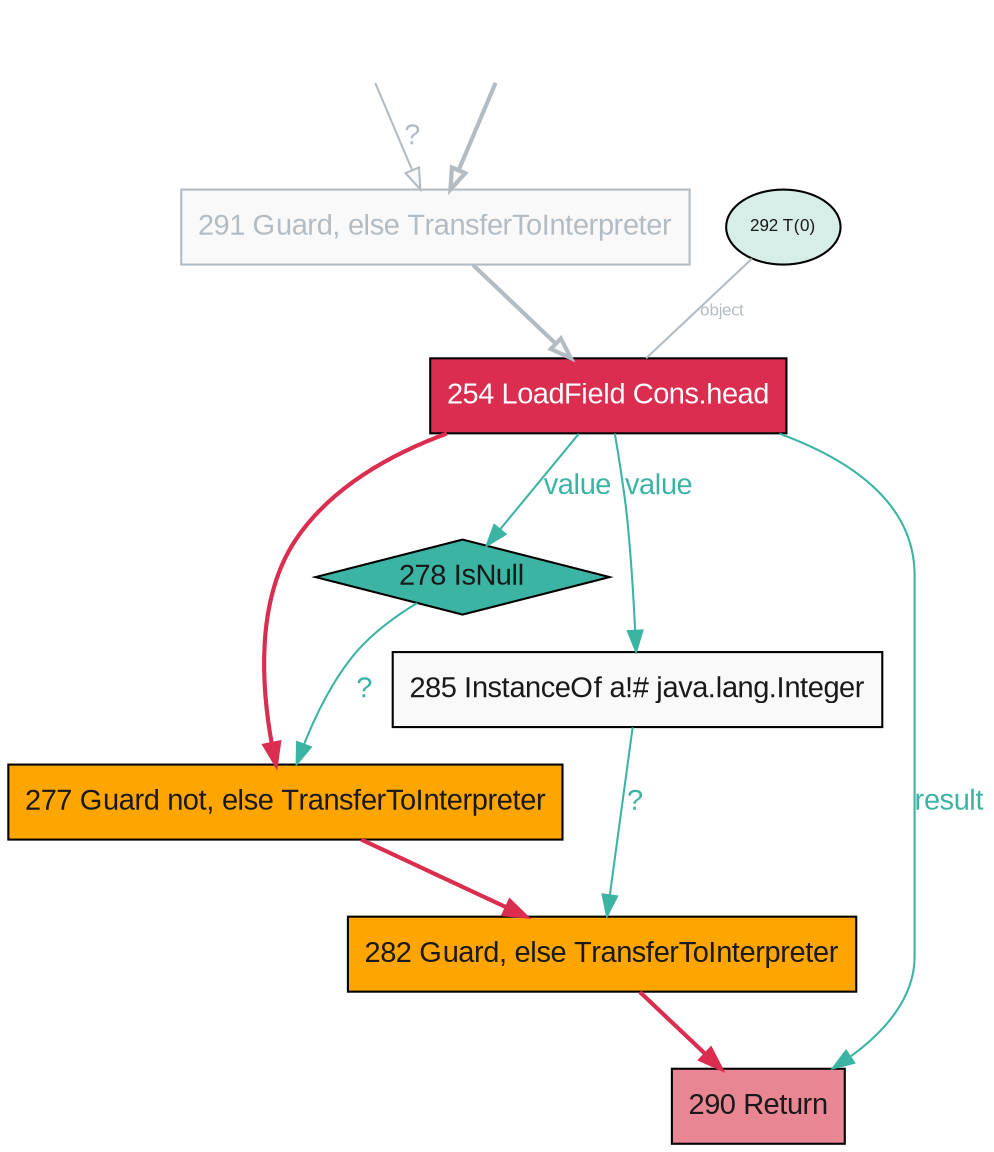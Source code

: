 digraph G {
  graph [bgcolor="white"];
  node193 [style="invis",label=""];
  node188 [style="invis",label=""];
  node254 [label="254 LoadField Cons.head",shape="rectangle",fontname="Arial",style="filled",color="black",fillcolor="#da2d4f",fontcolor="#ffffff"];
  node277 [label="277 Guard not, else TransferToInterpreter",shape="rectangle",fontname="Arial",style="filled",color="black",fillcolor="#ffa500",fontcolor="#1a1919"];
  node278 [label="278 IsNull",shape="diamond",fontname="Arial",style="filled",color="black",fillcolor="#3cb4a4",fontcolor="#1a1919"];
  node282 [label="282 Guard, else TransferToInterpreter",shape="rectangle",fontname="Arial",style="filled",color="black",fillcolor="#ffa500",fontcolor="#1a1919"];
  node285 [label="285 InstanceOf a!# java.lang.Integer",shape="rectangle",fontname="Arial",style="filled",color="black",fillcolor="#f9f9f9",fontcolor="#1a1919"];
  node290 [label="290 Return",shape="rectangle",fontname="Arial",style="filled",color="black",fillcolor="#e98693",fontcolor="#1a1919"];
  node291 [label="291 Guard, else TransferToInterpreter",shape="rectangle",fontname="Arial",style="filled",color="#b3bbc3",fillcolor="#f9f9f9",fontcolor="#b3bbc3"];
  node188 -> node291 [fontname="arial",color="#b3bbc3",fontcolor="#b3bbc3",penwidth="2",fillcolor="#f9f9f9"];
  node254 -> node277 [fontname="arial",color="#da2d4f",fontcolor="#da2d4f",penwidth="2"];
  node278 -> node277 [label="?",fontname="arial",color="#3cb4a4",fontcolor="#3cb4a4"];
  node277 -> node282 [fontname="arial",color="#da2d4f",fontcolor="#da2d4f",penwidth="2"];
  node254 -> node278 [label="value",fontname="arial",color="#3cb4a4",fontcolor="#3cb4a4"];
  node285 -> node282 [label="?",fontname="arial",color="#3cb4a4",fontcolor="#3cb4a4"];
  node282 -> node290 [fontname="arial",color="#da2d4f",fontcolor="#da2d4f",penwidth="2"];
  node254 -> node290 [label="result",fontname="arial",color="#3cb4a4",fontcolor="#3cb4a4"];
  node193 -> node291 [label="?",fontname="arial",color="#b3bbc3",fontcolor="#b3bbc3",fillcolor="#f9f9f9"];
  node291 -> node254 [fontname="arial",color="#b3bbc3",fontcolor="#b3bbc3",penwidth="2",fillcolor="#f9f9f9"];
  inline292x254 [label="292 T(0)",shape="oval",fontname="Arial",style="filled",color="black",fillcolor="#d7ede7",fontcolor="#1a1919",fontsize="8"];
  inline292x254 -> node254 [label="object",fontname="arial",color="#b3bbc3",fontcolor="#b3bbc3",fillcolor="#f9f9f9",arrowhead="none",fontsize="8"];
  node254 -> node285 [label="value",fontname="arial",color="#3cb4a4",fontcolor="#3cb4a4"];
}
